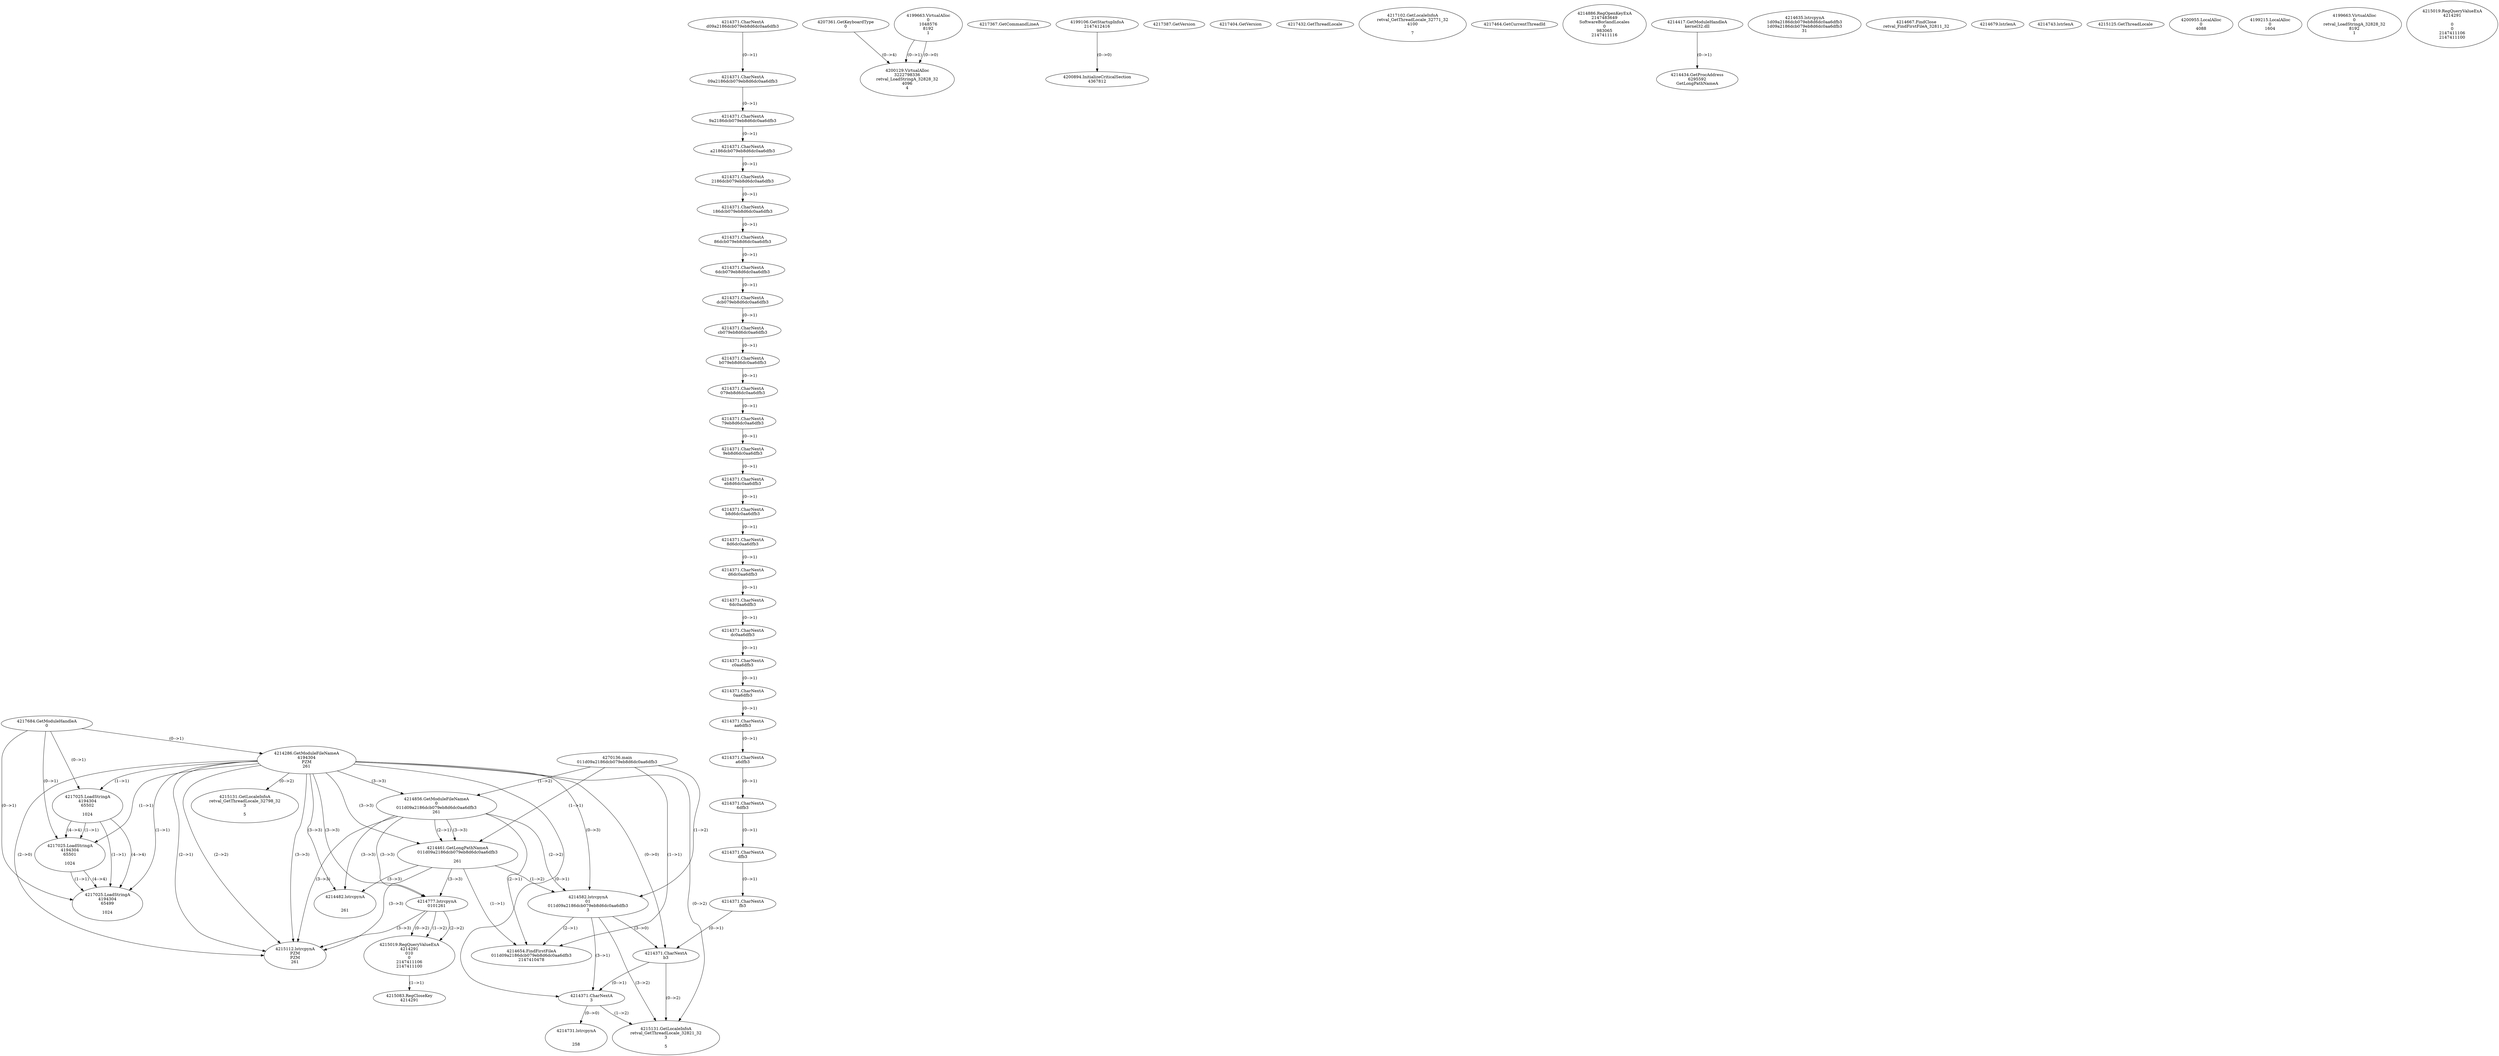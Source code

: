 // Global SCDG with merge call
digraph {
	0 [label="4270136.main
011d09a2186dcb079eb8d6dc0aa6dfb3"]
	1 [label="4217684.GetModuleHandleA
0"]
	2 [label="4207361.GetKeyboardType
0"]
	3 [label="4217367.GetCommandLineA
"]
	4 [label="4199106.GetStartupInfoA
2147412416"]
	5 [label="4217387.GetVersion
"]
	6 [label="4217404.GetVersion
"]
	7 [label="4217432.GetThreadLocale
"]
	8 [label="4217102.GetLocaleInfoA
retval_GetThreadLocale_32771_32
4100

7"]
	9 [label="4217464.GetCurrentThreadId
"]
	10 [label="4214286.GetModuleFileNameA
4194304
PZM
261"]
	1 -> 10 [label="(0-->1)"]
	11 [label="4214856.GetModuleFileNameA
0
011d09a2186dcb079eb8d6dc0aa6dfb3
261"]
	0 -> 11 [label="(1-->2)"]
	10 -> 11 [label="(3-->3)"]
	12 [label="4214886.RegOpenKeyExA
2147483649
Software\Borland\Locales
0
983065
2147411116"]
	13 [label="4214417.GetModuleHandleA
kernel32.dll"]
	14 [label="4214434.GetProcAddress
6295592
GetLongPathNameA"]
	13 -> 14 [label="(0-->1)"]
	15 [label="4214461.GetLongPathNameA
011d09a2186dcb079eb8d6dc0aa6dfb3

261"]
	0 -> 15 [label="(1-->1)"]
	11 -> 15 [label="(2-->1)"]
	10 -> 15 [label="(3-->3)"]
	11 -> 15 [label="(3-->3)"]
	16 [label="4214582.lstrcpynA
01
011d09a2186dcb079eb8d6dc0aa6dfb3
3"]
	0 -> 16 [label="(1-->2)"]
	11 -> 16 [label="(2-->2)"]
	15 -> 16 [label="(1-->2)"]
	10 -> 16 [label="(0-->3)"]
	17 [label="4214371.CharNextA
d09a2186dcb079eb8d6dc0aa6dfb3"]
	18 [label="4214371.CharNextA
09a2186dcb079eb8d6dc0aa6dfb3"]
	17 -> 18 [label="(0-->1)"]
	19 [label="4214371.CharNextA
9a2186dcb079eb8d6dc0aa6dfb3"]
	18 -> 19 [label="(0-->1)"]
	20 [label="4214371.CharNextA
a2186dcb079eb8d6dc0aa6dfb3"]
	19 -> 20 [label="(0-->1)"]
	21 [label="4214371.CharNextA
2186dcb079eb8d6dc0aa6dfb3"]
	20 -> 21 [label="(0-->1)"]
	22 [label="4214371.CharNextA
186dcb079eb8d6dc0aa6dfb3"]
	21 -> 22 [label="(0-->1)"]
	23 [label="4214371.CharNextA
86dcb079eb8d6dc0aa6dfb3"]
	22 -> 23 [label="(0-->1)"]
	24 [label="4214371.CharNextA
6dcb079eb8d6dc0aa6dfb3"]
	23 -> 24 [label="(0-->1)"]
	25 [label="4214371.CharNextA
dcb079eb8d6dc0aa6dfb3"]
	24 -> 25 [label="(0-->1)"]
	26 [label="4214371.CharNextA
cb079eb8d6dc0aa6dfb3"]
	25 -> 26 [label="(0-->1)"]
	27 [label="4214371.CharNextA
b079eb8d6dc0aa6dfb3"]
	26 -> 27 [label="(0-->1)"]
	28 [label="4214371.CharNextA
079eb8d6dc0aa6dfb3"]
	27 -> 28 [label="(0-->1)"]
	29 [label="4214371.CharNextA
79eb8d6dc0aa6dfb3"]
	28 -> 29 [label="(0-->1)"]
	30 [label="4214371.CharNextA
9eb8d6dc0aa6dfb3"]
	29 -> 30 [label="(0-->1)"]
	31 [label="4214371.CharNextA
eb8d6dc0aa6dfb3"]
	30 -> 31 [label="(0-->1)"]
	32 [label="4214371.CharNextA
b8d6dc0aa6dfb3"]
	31 -> 32 [label="(0-->1)"]
	33 [label="4214371.CharNextA
8d6dc0aa6dfb3"]
	32 -> 33 [label="(0-->1)"]
	34 [label="4214371.CharNextA
d6dc0aa6dfb3"]
	33 -> 34 [label="(0-->1)"]
	35 [label="4214371.CharNextA
6dc0aa6dfb3"]
	34 -> 35 [label="(0-->1)"]
	36 [label="4214371.CharNextA
dc0aa6dfb3"]
	35 -> 36 [label="(0-->1)"]
	37 [label="4214371.CharNextA
c0aa6dfb3"]
	36 -> 37 [label="(0-->1)"]
	38 [label="4214371.CharNextA
0aa6dfb3"]
	37 -> 38 [label="(0-->1)"]
	39 [label="4214371.CharNextA
aa6dfb3"]
	38 -> 39 [label="(0-->1)"]
	40 [label="4214371.CharNextA
a6dfb3"]
	39 -> 40 [label="(0-->1)"]
	41 [label="4214371.CharNextA
6dfb3"]
	40 -> 41 [label="(0-->1)"]
	42 [label="4214371.CharNextA
dfb3"]
	41 -> 42 [label="(0-->1)"]
	43 [label="4214371.CharNextA
fb3"]
	42 -> 43 [label="(0-->1)"]
	44 [label="4214371.CharNextA
b3"]
	43 -> 44 [label="(0-->1)"]
	10 -> 44 [label="(0-->0)"]
	16 -> 44 [label="(3-->0)"]
	45 [label="4214371.CharNextA
3"]
	10 -> 45 [label="(0-->1)"]
	16 -> 45 [label="(3-->1)"]
	44 -> 45 [label="(0-->1)"]
	46 [label="4214635.lstrcpynA
1d09a2186dcb079eb8d6dc0aa6dfb3
1d09a2186dcb079eb8d6dc0aa6dfb3
31"]
	47 [label="4214654.FindFirstFileA
011d09a2186dcb079eb8d6dc0aa6dfb3
2147410478"]
	0 -> 47 [label="(1-->1)"]
	11 -> 47 [label="(2-->1)"]
	15 -> 47 [label="(1-->1)"]
	16 -> 47 [label="(2-->1)"]
	48 [label="4214667.FindClose
retval_FindFirstFileA_32811_32"]
	49 [label="4214679.lstrlenA
"]
	50 [label="4214731.lstrcpynA


258"]
	45 -> 50 [label="(0-->0)"]
	51 [label="4214743.lstrlenA
"]
	52 [label="4214777.lstrcpynA
01\
01\
261"]
	10 -> 52 [label="(3-->3)"]
	11 -> 52 [label="(3-->3)"]
	15 -> 52 [label="(3-->3)"]
	53 [label="4215019.RegQueryValueExA
4214291
01\
0
0
2147411106
2147411100"]
	52 -> 53 [label="(1-->2)"]
	52 -> 53 [label="(2-->2)"]
	52 -> 53 [label="(0-->2)"]
	54 [label="4215083.RegCloseKey
4214291"]
	53 -> 54 [label="(1-->1)"]
	55 [label="4215112.lstrcpynA
PZM
PZM
261"]
	10 -> 55 [label="(2-->1)"]
	10 -> 55 [label="(2-->2)"]
	10 -> 55 [label="(3-->3)"]
	11 -> 55 [label="(3-->3)"]
	15 -> 55 [label="(3-->3)"]
	52 -> 55 [label="(3-->3)"]
	10 -> 55 [label="(2-->0)"]
	56 [label="4215125.GetThreadLocale
"]
	57 [label="4215131.GetLocaleInfoA
retval_GetThreadLocale_32821_32
3

5"]
	10 -> 57 [label="(0-->2)"]
	16 -> 57 [label="(3-->2)"]
	44 -> 57 [label="(0-->2)"]
	45 -> 57 [label="(1-->2)"]
	58 [label="4217025.LoadStringA
4194304
65502

1024"]
	1 -> 58 [label="(0-->1)"]
	10 -> 58 [label="(1-->1)"]
	59 [label="4217025.LoadStringA
4194304
65501

1024"]
	1 -> 59 [label="(0-->1)"]
	10 -> 59 [label="(1-->1)"]
	58 -> 59 [label="(1-->1)"]
	58 -> 59 [label="(4-->4)"]
	60 [label="4217025.LoadStringA
4194304
65499

1024"]
	1 -> 60 [label="(0-->1)"]
	10 -> 60 [label="(1-->1)"]
	58 -> 60 [label="(1-->1)"]
	59 -> 60 [label="(1-->1)"]
	58 -> 60 [label="(4-->4)"]
	59 -> 60 [label="(4-->4)"]
	61 [label="4200894.InitializeCriticalSection
4367812"]
	4 -> 61 [label="(0-->0)"]
	62 [label="4200955.LocalAlloc
0
4088"]
	63 [label="4199663.VirtualAlloc
0
1048576
8192
1"]
	64 [label="4199215.LocalAlloc
0
1604"]
	65 [label="4200129.VirtualAlloc
3222798336
retval_LoadStringA_32828_32
4096
4"]
	63 -> 65 [label="(0-->1)"]
	2 -> 65 [label="(0-->4)"]
	63 -> 65 [label="(0-->0)"]
	66 [label="4199663.VirtualAlloc
0
retval_LoadStringA_32828_32
8192
1"]
	67 [label="4214482.lstrcpynA


261"]
	10 -> 67 [label="(3-->3)"]
	11 -> 67 [label="(3-->3)"]
	15 -> 67 [label="(3-->3)"]
	68 [label="4215019.RegQueryValueExA
4214291

0
0
2147411106
2147411100"]
	69 [label="4215131.GetLocaleInfoA
retval_GetThreadLocale_32798_32
3

5"]
	10 -> 69 [label="(0-->2)"]
}
